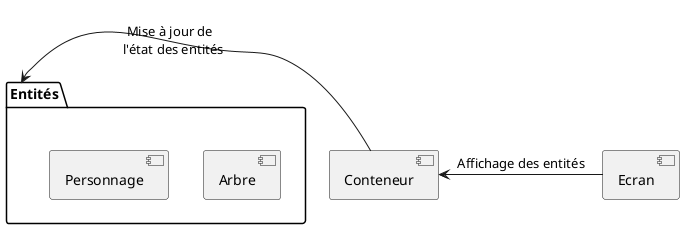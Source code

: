 @startuml

    component Conteneur as conteneur
    component Ecran as ecran

    package "Entités" as entites{
        component "Arbre" as entite1
        component "Personnage" as entite2
    }

    conteneur -left-> entites : Mise à jour de \n l'état des entités
    conteneur <-right- ecran : Affichage des entités

@enduml